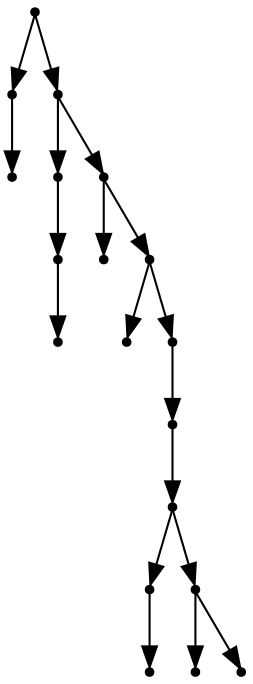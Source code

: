 digraph {
  18 [shape=point];
  1 [shape=point];
  0 [shape=point];
  17 [shape=point];
  4 [shape=point];
  3 [shape=point];
  2 [shape=point];
  16 [shape=point];
  5 [shape=point];
  15 [shape=point];
  6 [shape=point];
  14 [shape=point];
  13 [shape=point];
  12 [shape=point];
  8 [shape=point];
  7 [shape=point];
  11 [shape=point];
  9 [shape=point];
  10 [shape=point];
18 -> 1;
1 -> 0;
18 -> 17;
17 -> 4;
4 -> 3;
3 -> 2;
17 -> 16;
16 -> 5;
16 -> 15;
15 -> 6;
15 -> 14;
14 -> 13;
13 -> 12;
12 -> 8;
8 -> 7;
12 -> 11;
11 -> 9;
11 -> 10;
}
